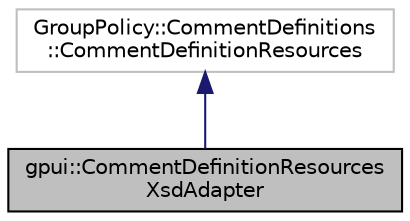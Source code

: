 digraph "gpui::CommentDefinitionResourcesXsdAdapter"
{
 // LATEX_PDF_SIZE
  edge [fontname="Helvetica",fontsize="10",labelfontname="Helvetica",labelfontsize="10"];
  node [fontname="Helvetica",fontsize="10",shape=record];
  Node1 [label="gpui::CommentDefinitionResources\lXsdAdapter",height=0.2,width=0.4,color="black", fillcolor="grey75", style="filled", fontcolor="black",tooltip=" "];
  Node2 -> Node1 [dir="back",color="midnightblue",fontsize="10",style="solid",fontname="Helvetica"];
  Node2 [label="GroupPolicy::CommentDefinitions\l::CommentDefinitionResources",height=0.2,width=0.4,color="grey75", fillcolor="white", style="filled",tooltip=" "];
}
